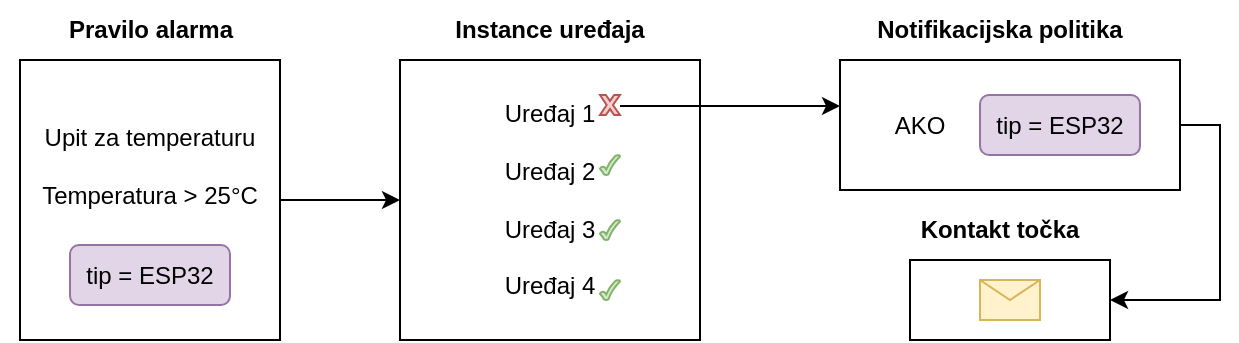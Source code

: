 <mxfile version="24.6.4" type="device">
  <diagram name="Page-1" id="cNMyK32hMcJkqCzCWXZv">
    <mxGraphModel dx="1050" dy="538" grid="1" gridSize="10" guides="1" tooltips="1" connect="1" arrows="1" fold="1" page="1" pageScale="1" pageWidth="850" pageHeight="1100" math="0" shadow="0">
      <root>
        <mxCell id="0" />
        <mxCell id="1" parent="0" />
        <mxCell id="Dh4kqc2qDz02ezlNPedp-15" style="edgeStyle=orthogonalEdgeStyle;rounded=0;orthogonalLoop=1;jettySize=auto;html=1;entryX=0;entryY=0.5;entryDx=0;entryDy=0;" edge="1" parent="1" source="Dh4kqc2qDz02ezlNPedp-1" target="Dh4kqc2qDz02ezlNPedp-2">
          <mxGeometry relative="1" as="geometry" />
        </mxCell>
        <mxCell id="Dh4kqc2qDz02ezlNPedp-1" value="" style="rounded=0;whiteSpace=wrap;html=1;" vertex="1" parent="1">
          <mxGeometry x="140" y="120" width="130" height="140" as="geometry" />
        </mxCell>
        <mxCell id="Dh4kqc2qDz02ezlNPedp-2" value="&lt;div&gt;Uređaj 1&lt;/div&gt;&lt;div&gt;&lt;br&gt;&lt;/div&gt;&lt;div&gt;Uređaj 2&lt;/div&gt;&lt;div&gt;&lt;br&gt;&lt;/div&gt;&lt;div&gt;Uređaj 3&lt;/div&gt;&lt;div&gt;&lt;br&gt;&lt;/div&gt;&lt;div&gt;Uređaj 4&lt;br&gt;&lt;/div&gt;" style="rounded=0;whiteSpace=wrap;html=1;" vertex="1" parent="1">
          <mxGeometry x="330" y="120" width="150" height="140" as="geometry" />
        </mxCell>
        <mxCell id="Dh4kqc2qDz02ezlNPedp-3" value="Pravilo alarma" style="text;html=1;align=center;verticalAlign=middle;whiteSpace=wrap;rounded=0;fontStyle=1" vertex="1" parent="1">
          <mxGeometry x="162.5" y="90" width="85" height="30" as="geometry" />
        </mxCell>
        <mxCell id="Dh4kqc2qDz02ezlNPedp-5" value="tip = ESP32" style="rounded=1;whiteSpace=wrap;html=1;fillColor=#e1d5e7;strokeColor=#9673a6;" vertex="1" parent="1">
          <mxGeometry x="165" y="212.5" width="80" height="30" as="geometry" />
        </mxCell>
        <mxCell id="Dh4kqc2qDz02ezlNPedp-6" value="&#xa;&lt;div&gt;Upit za temperaturu&lt;br&gt;&lt;/div&gt;&lt;div&gt;&lt;br&gt;&lt;/div&gt;&lt;div&gt;Temperatura &amp;gt; 25°C&lt;/div&gt;&#xa;&#xa;" style="text;html=1;align=center;verticalAlign=middle;whiteSpace=wrap;rounded=0;" vertex="1" parent="1">
          <mxGeometry x="130" y="155" width="150" height="50" as="geometry" />
        </mxCell>
        <mxCell id="Dh4kqc2qDz02ezlNPedp-7" value="Instance uređaja" style="text;html=1;align=center;verticalAlign=middle;whiteSpace=wrap;rounded=0;fontStyle=1" vertex="1" parent="1">
          <mxGeometry x="320" y="90" width="170" height="30" as="geometry" />
        </mxCell>
        <mxCell id="Dh4kqc2qDz02ezlNPedp-22" style="edgeStyle=orthogonalEdgeStyle;rounded=0;orthogonalLoop=1;jettySize=auto;html=1;entryX=1;entryY=0.5;entryDx=0;entryDy=0;" edge="1" parent="1" source="Dh4kqc2qDz02ezlNPedp-9" target="Dh4kqc2qDz02ezlNPedp-13">
          <mxGeometry relative="1" as="geometry">
            <Array as="points">
              <mxPoint x="740" y="153" />
              <mxPoint x="740" y="240" />
            </Array>
          </mxGeometry>
        </mxCell>
        <mxCell id="Dh4kqc2qDz02ezlNPedp-9" value="" style="rounded=0;whiteSpace=wrap;html=1;" vertex="1" parent="1">
          <mxGeometry x="550" y="120" width="170" height="65" as="geometry" />
        </mxCell>
        <mxCell id="Dh4kqc2qDz02ezlNPedp-10" value="Notifikacijska politika" style="text;html=1;align=center;verticalAlign=middle;whiteSpace=wrap;rounded=0;fontStyle=1" vertex="1" parent="1">
          <mxGeometry x="560" y="90" width="140" height="30" as="geometry" />
        </mxCell>
        <mxCell id="Dh4kqc2qDz02ezlNPedp-11" value="AKO" style="text;html=1;align=center;verticalAlign=middle;whiteSpace=wrap;rounded=0;" vertex="1" parent="1">
          <mxGeometry x="560" y="137.5" width="60" height="30" as="geometry" />
        </mxCell>
        <mxCell id="Dh4kqc2qDz02ezlNPedp-12" value="tip = ESP32" style="rounded=1;whiteSpace=wrap;html=1;fillColor=#e1d5e7;strokeColor=#9673a6;" vertex="1" parent="1">
          <mxGeometry x="620" y="137.5" width="80" height="30" as="geometry" />
        </mxCell>
        <mxCell id="Dh4kqc2qDz02ezlNPedp-13" value="" style="rounded=0;whiteSpace=wrap;html=1;" vertex="1" parent="1">
          <mxGeometry x="585" y="220" width="100" height="40" as="geometry" />
        </mxCell>
        <mxCell id="Dh4kqc2qDz02ezlNPedp-14" value="Kontakt točka" style="text;html=1;align=center;verticalAlign=middle;whiteSpace=wrap;rounded=0;fontStyle=1" vertex="1" parent="1">
          <mxGeometry x="580" y="190" width="100" height="30" as="geometry" />
        </mxCell>
        <mxCell id="Dh4kqc2qDz02ezlNPedp-16" value="" style="verticalLabelPosition=bottom;verticalAlign=top;html=1;shape=mxgraph.basic.tick;fillColor=#d5e8d4;strokeColor=#82b366;" vertex="1" parent="1">
          <mxGeometry x="430" y="230" width="10" height="10" as="geometry" />
        </mxCell>
        <mxCell id="Dh4kqc2qDz02ezlNPedp-18" value="" style="verticalLabelPosition=bottom;verticalAlign=top;html=1;shape=mxgraph.basic.tick;fillColor=#d5e8d4;strokeColor=#82b366;" vertex="1" parent="1">
          <mxGeometry x="430" y="200" width="10" height="10" as="geometry" />
        </mxCell>
        <mxCell id="Dh4kqc2qDz02ezlNPedp-19" value="" style="verticalLabelPosition=bottom;verticalAlign=top;html=1;shape=mxgraph.basic.tick;fillColor=#d5e8d4;strokeColor=#82b366;" vertex="1" parent="1">
          <mxGeometry x="430" y="167.5" width="10" height="10" as="geometry" />
        </mxCell>
        <mxCell id="Dh4kqc2qDz02ezlNPedp-21" style="edgeStyle=orthogonalEdgeStyle;rounded=0;orthogonalLoop=1;jettySize=auto;html=1;" edge="1" parent="1" source="Dh4kqc2qDz02ezlNPedp-20">
          <mxGeometry relative="1" as="geometry">
            <mxPoint x="550" y="143" as="targetPoint" />
            <Array as="points">
              <mxPoint x="550" y="143" />
            </Array>
          </mxGeometry>
        </mxCell>
        <mxCell id="Dh4kqc2qDz02ezlNPedp-20" value="" style="verticalLabelPosition=bottom;verticalAlign=top;html=1;shape=mxgraph.basic.x;fillColor=#f8cecc;strokeColor=#b85450;" vertex="1" parent="1">
          <mxGeometry x="430" y="137.5" width="10" height="10" as="geometry" />
        </mxCell>
        <mxCell id="Dh4kqc2qDz02ezlNPedp-23" value="" style="shape=message;html=1;html=1;outlineConnect=0;labelPosition=center;verticalLabelPosition=bottom;align=center;verticalAlign=top;fillColor=#fff2cc;strokeColor=#d6b656;" vertex="1" parent="1">
          <mxGeometry x="620" y="230" width="30" height="20" as="geometry" />
        </mxCell>
      </root>
    </mxGraphModel>
  </diagram>
</mxfile>
